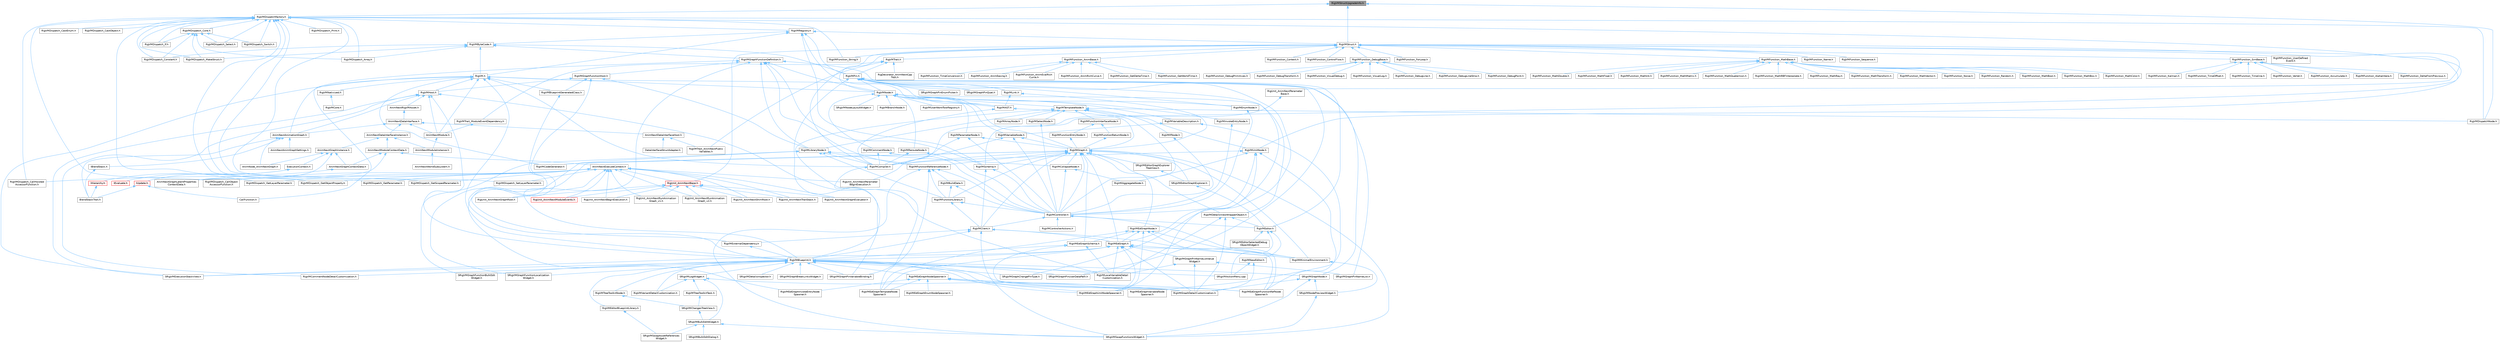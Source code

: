 digraph "RigVMStructUpgradeInfo.h"
{
 // INTERACTIVE_SVG=YES
 // LATEX_PDF_SIZE
  bgcolor="transparent";
  edge [fontname=Helvetica,fontsize=10,labelfontname=Helvetica,labelfontsize=10];
  node [fontname=Helvetica,fontsize=10,shape=box,height=0.2,width=0.4];
  Node1 [id="Node000001",label="RigVMStructUpgradeInfo.h",height=0.2,width=0.4,color="gray40", fillcolor="grey60", style="filled", fontcolor="black",tooltip=" "];
  Node1 -> Node2 [id="edge1_Node000001_Node000002",dir="back",color="steelblue1",style="solid",tooltip=" "];
  Node2 [id="Node000002",label="RigVMDispatchFactory.h",height=0.2,width=0.4,color="grey40", fillcolor="white", style="filled",URL="$de/d6b/RigVMDispatchFactory_8h.html",tooltip=" "];
  Node2 -> Node3 [id="edge2_Node000002_Node000003",dir="back",color="steelblue1",style="solid",tooltip=" "];
  Node3 [id="Node000003",label="RigVMDispatchNode.h",height=0.2,width=0.4,color="grey40", fillcolor="white", style="filled",URL="$dc/d91/RigVMDispatchNode_8h.html",tooltip=" "];
  Node2 -> Node4 [id="edge3_Node000002_Node000004",dir="back",color="steelblue1",style="solid",tooltip=" "];
  Node4 [id="Node000004",label="RigVMDispatch_Array.h",height=0.2,width=0.4,color="grey40", fillcolor="white", style="filled",URL="$d5/d45/RigVMDispatch__Array_8h.html",tooltip=" "];
  Node2 -> Node5 [id="edge4_Node000002_Node000005",dir="back",color="steelblue1",style="solid",tooltip=" "];
  Node5 [id="Node000005",label="RigVMDispatch_CallHoisted\lAccessorFunction.h",height=0.2,width=0.4,color="grey40", fillcolor="white", style="filled",URL="$d1/d9e/RigVMDispatch__CallHoistedAccessorFunction_8h.html",tooltip=" "];
  Node2 -> Node6 [id="edge5_Node000002_Node000006",dir="back",color="steelblue1",style="solid",tooltip=" "];
  Node6 [id="Node000006",label="RigVMDispatch_CallObject\lAccessorFunction.h",height=0.2,width=0.4,color="grey40", fillcolor="white", style="filled",URL="$de/da6/RigVMDispatch__CallObjectAccessorFunction_8h.html",tooltip=" "];
  Node2 -> Node7 [id="edge6_Node000002_Node000007",dir="back",color="steelblue1",style="solid",tooltip=" "];
  Node7 [id="Node000007",label="RigVMDispatch_CastEnum.h",height=0.2,width=0.4,color="grey40", fillcolor="white", style="filled",URL="$de/ddd/RigVMDispatch__CastEnum_8h.html",tooltip=" "];
  Node2 -> Node8 [id="edge7_Node000002_Node000008",dir="back",color="steelblue1",style="solid",tooltip=" "];
  Node8 [id="Node000008",label="RigVMDispatch_CastObject.h",height=0.2,width=0.4,color="grey40", fillcolor="white", style="filled",URL="$d2/df8/RigVMDispatch__CastObject_8h.html",tooltip=" "];
  Node2 -> Node9 [id="edge8_Node000002_Node000009",dir="back",color="steelblue1",style="solid",tooltip=" "];
  Node9 [id="Node000009",label="RigVMDispatch_Constant.h",height=0.2,width=0.4,color="grey40", fillcolor="white", style="filled",URL="$d2/dbe/RigVMDispatch__Constant_8h.html",tooltip=" "];
  Node2 -> Node10 [id="edge9_Node000002_Node000010",dir="back",color="steelblue1",style="solid",tooltip=" "];
  Node10 [id="Node000010",label="RigVMDispatch_Core.h",height=0.2,width=0.4,color="grey40", fillcolor="white", style="filled",URL="$da/d22/RigVMDispatch__Core_8h.html",tooltip=" "];
  Node10 -> Node4 [id="edge10_Node000010_Node000004",dir="back",color="steelblue1",style="solid",tooltip=" "];
  Node10 -> Node9 [id="edge11_Node000010_Node000009",dir="back",color="steelblue1",style="solid",tooltip=" "];
  Node10 -> Node11 [id="edge12_Node000010_Node000011",dir="back",color="steelblue1",style="solid",tooltip=" "];
  Node11 [id="Node000011",label="RigVMDispatch_If.h",height=0.2,width=0.4,color="grey40", fillcolor="white", style="filled",URL="$d4/d1d/RigVMDispatch__If_8h.html",tooltip=" "];
  Node10 -> Node12 [id="edge13_Node000010_Node000012",dir="back",color="steelblue1",style="solid",tooltip=" "];
  Node12 [id="Node000012",label="RigVMDispatch_MakeStruct.h",height=0.2,width=0.4,color="grey40", fillcolor="white", style="filled",URL="$db/d49/RigVMDispatch__MakeStruct_8h.html",tooltip=" "];
  Node10 -> Node13 [id="edge14_Node000010_Node000013",dir="back",color="steelblue1",style="solid",tooltip=" "];
  Node13 [id="Node000013",label="RigVMDispatch_Select.h",height=0.2,width=0.4,color="grey40", fillcolor="white", style="filled",URL="$df/d4e/RigVMDispatch__Select_8h.html",tooltip=" "];
  Node10 -> Node14 [id="edge15_Node000010_Node000014",dir="back",color="steelblue1",style="solid",tooltip=" "];
  Node14 [id="Node000014",label="RigVMDispatch_Switch.h",height=0.2,width=0.4,color="grey40", fillcolor="white", style="filled",URL="$d7/dfb/RigVMDispatch__Switch_8h.html",tooltip=" "];
  Node2 -> Node15 [id="edge16_Node000002_Node000015",dir="back",color="steelblue1",style="solid",tooltip=" "];
  Node15 [id="Node000015",label="RigVMDispatch_GetLayerParameter.h",height=0.2,width=0.4,color="grey40", fillcolor="white", style="filled",URL="$d1/dad/RigVMDispatch__GetLayerParameter_8h.html",tooltip=" "];
  Node2 -> Node16 [id="edge17_Node000002_Node000016",dir="back",color="steelblue1",style="solid",tooltip=" "];
  Node16 [id="Node000016",label="RigVMDispatch_GetObjectProperty.h",height=0.2,width=0.4,color="grey40", fillcolor="white", style="filled",URL="$d3/d6d/RigVMDispatch__GetObjectProperty_8h.html",tooltip=" "];
  Node2 -> Node17 [id="edge18_Node000002_Node000017",dir="back",color="steelblue1",style="solid",tooltip=" "];
  Node17 [id="Node000017",label="RigVMDispatch_GetParameter.h",height=0.2,width=0.4,color="grey40", fillcolor="white", style="filled",URL="$dd/d34/RigVMDispatch__GetParameter_8h.html",tooltip=" "];
  Node2 -> Node18 [id="edge19_Node000002_Node000018",dir="back",color="steelblue1",style="solid",tooltip=" "];
  Node18 [id="Node000018",label="RigVMDispatch_GetScopedParameter.h",height=0.2,width=0.4,color="grey40", fillcolor="white", style="filled",URL="$d0/dc7/RigVMDispatch__GetScopedParameter_8h.html",tooltip=" "];
  Node2 -> Node11 [id="edge20_Node000002_Node000011",dir="back",color="steelblue1",style="solid",tooltip=" "];
  Node2 -> Node12 [id="edge21_Node000002_Node000012",dir="back",color="steelblue1",style="solid",tooltip=" "];
  Node2 -> Node19 [id="edge22_Node000002_Node000019",dir="back",color="steelblue1",style="solid",tooltip=" "];
  Node19 [id="Node000019",label="RigVMDispatch_Print.h",height=0.2,width=0.4,color="grey40", fillcolor="white", style="filled",URL="$df/d14/RigVMDispatch__Print_8h.html",tooltip=" "];
  Node2 -> Node13 [id="edge23_Node000002_Node000013",dir="back",color="steelblue1",style="solid",tooltip=" "];
  Node2 -> Node20 [id="edge24_Node000002_Node000020",dir="back",color="steelblue1",style="solid",tooltip=" "];
  Node20 [id="Node000020",label="RigVMDispatch_SetLayerParameter.h",height=0.2,width=0.4,color="grey40", fillcolor="white", style="filled",URL="$d8/de9/RigVMDispatch__SetLayerParameter_8h.html",tooltip=" "];
  Node2 -> Node14 [id="edge25_Node000002_Node000014",dir="back",color="steelblue1",style="solid",tooltip=" "];
  Node2 -> Node21 [id="edge26_Node000002_Node000021",dir="back",color="steelblue1",style="solid",tooltip=" "];
  Node21 [id="Node000021",label="RigVMFunction_String.h",height=0.2,width=0.4,color="grey40", fillcolor="white", style="filled",URL="$d6/d74/RigVMFunction__String_8h.html",tooltip=" "];
  Node2 -> Node22 [id="edge27_Node000002_Node000022",dir="back",color="steelblue1",style="solid",tooltip=" "];
  Node22 [id="Node000022",label="RigVMRegistry.h",height=0.2,width=0.4,color="grey40", fillcolor="white", style="filled",URL="$dc/d40/RigVMRegistry_8h.html",tooltip=" "];
  Node22 -> Node23 [id="edge28_Node000022_Node000023",dir="back",color="steelblue1",style="solid",tooltip=" "];
  Node23 [id="Node000023",label="RigVM.h",height=0.2,width=0.4,color="grey40", fillcolor="white", style="filled",URL="$d0/d5e/RigVM_8h.html",tooltip=" "];
  Node23 -> Node24 [id="edge29_Node000023_Node000024",dir="back",color="steelblue1",style="solid",tooltip=" "];
  Node24 [id="Node000024",label="AnimNextAnimationGraph.h",height=0.2,width=0.4,color="grey40", fillcolor="white", style="filled",URL="$d4/dc3/AnimNextAnimationGraph_8h.html",tooltip=" "];
  Node24 -> Node25 [id="edge30_Node000024_Node000025",dir="back",color="steelblue1",style="solid",tooltip=" "];
  Node25 [id="Node000025",label="AnimNextAnimGraphSettings.h",height=0.2,width=0.4,color="grey40", fillcolor="white", style="filled",URL="$d9/da8/AnimNextAnimGraphSettings_8h.html",tooltip=" "];
  Node24 -> Node26 [id="edge31_Node000024_Node000026",dir="back",color="steelblue1",style="solid",tooltip=" "];
  Node26 [id="Node000026",label="AnimNode_AnimNextGraph.h",height=0.2,width=0.4,color="grey40", fillcolor="white", style="filled",URL="$d5/d20/AnimNode__AnimNextGraph_8h.html",tooltip=" "];
  Node24 -> Node27 [id="edge32_Node000024_Node000027",dir="back",color="steelblue1",style="solid",tooltip=" "];
  Node27 [id="Node000027",label="BlendStackTrait.h",height=0.2,width=0.4,color="grey40", fillcolor="white", style="filled",URL="$dd/dc9/BlendStackTrait_8h.html",tooltip=" "];
  Node24 -> Node28 [id="edge33_Node000024_Node000028",dir="back",color="steelblue1",style="solid",tooltip=" "];
  Node28 [id="Node000028",label="IBlendStack.h",height=0.2,width=0.4,color="grey40", fillcolor="white", style="filled",URL="$df/d73/IBlendStack_8h.html",tooltip=" "];
  Node28 -> Node27 [id="edge34_Node000028_Node000027",dir="back",color="steelblue1",style="solid",tooltip=" "];
  Node23 -> Node29 [id="edge35_Node000023_Node000029",dir="back",color="steelblue1",style="solid",tooltip=" "];
  Node29 [id="Node000029",label="AnimNextModule.h",height=0.2,width=0.4,color="grey40", fillcolor="white", style="filled",URL="$d1/dac/AnimNextModule_8h.html",tooltip=" "];
  Node29 -> Node30 [id="edge36_Node000029_Node000030",dir="back",color="steelblue1",style="solid",tooltip=" "];
  Node30 [id="Node000030",label="AnimNextModuleInstance.h",height=0.2,width=0.4,color="grey40", fillcolor="white", style="filled",URL="$d7/dbe/AnimNextModuleInstance_8h.html",tooltip=" "];
  Node30 -> Node31 [id="edge37_Node000030_Node000031",dir="back",color="steelblue1",style="solid",tooltip=" "];
  Node31 [id="Node000031",label="AnimNextWorldSubsystem.h",height=0.2,width=0.4,color="grey40", fillcolor="white", style="filled",URL="$df/d2f/AnimNextWorldSubsystem_8h.html",tooltip=" "];
  Node23 -> Node32 [id="edge38_Node000023_Node000032",dir="back",color="steelblue1",style="solid",tooltip=" "];
  Node32 [id="Node000032",label="RigVMBlueprint.h",height=0.2,width=0.4,color="grey40", fillcolor="white", style="filled",URL="$df/d44/RigVMBlueprint_8h.html",tooltip=" "];
  Node32 -> Node33 [id="edge39_Node000032_Node000033",dir="back",color="steelblue1",style="solid",tooltip=" "];
  Node33 [id="Node000033",label="RigVMCommentNodeDetailCustomization.h",height=0.2,width=0.4,color="grey40", fillcolor="white", style="filled",URL="$de/ddb/RigVMCommentNodeDetailCustomization_8h.html",tooltip=" "];
  Node32 -> Node34 [id="edge40_Node000032_Node000034",dir="back",color="steelblue1",style="solid",tooltip=" "];
  Node34 [id="Node000034",label="RigVMEdGraphFunctionRefNode\lSpawner.h",height=0.2,width=0.4,color="grey40", fillcolor="white", style="filled",URL="$d3/d16/RigVMEdGraphFunctionRefNodeSpawner_8h.html",tooltip=" "];
  Node32 -> Node35 [id="edge41_Node000032_Node000035",dir="back",color="steelblue1",style="solid",tooltip=" "];
  Node35 [id="Node000035",label="RigVMEdGraphNodeSpawner.h",height=0.2,width=0.4,color="grey40", fillcolor="white", style="filled",URL="$d4/d8b/RigVMEdGraphNodeSpawner_8h.html",tooltip=" "];
  Node35 -> Node36 [id="edge42_Node000035_Node000036",dir="back",color="steelblue1",style="solid",tooltip=" "];
  Node36 [id="Node000036",label="RigVMEdGraphEnumNodeSpawner.h",height=0.2,width=0.4,color="grey40", fillcolor="white", style="filled",URL="$d3/dfd/RigVMEdGraphEnumNodeSpawner_8h.html",tooltip=" "];
  Node35 -> Node34 [id="edge43_Node000035_Node000034",dir="back",color="steelblue1",style="solid",tooltip=" "];
  Node35 -> Node37 [id="edge44_Node000035_Node000037",dir="back",color="steelblue1",style="solid",tooltip=" "];
  Node37 [id="Node000037",label="RigVMEdGraphInvokeEntryNode\lSpawner.h",height=0.2,width=0.4,color="grey40", fillcolor="white", style="filled",URL="$d9/de6/RigVMEdGraphInvokeEntryNodeSpawner_8h.html",tooltip=" "];
  Node35 -> Node38 [id="edge45_Node000035_Node000038",dir="back",color="steelblue1",style="solid",tooltip=" "];
  Node38 [id="Node000038",label="RigVMEdGraphTemplateNode\lSpawner.h",height=0.2,width=0.4,color="grey40", fillcolor="white", style="filled",URL="$d9/d6c/RigVMEdGraphTemplateNodeSpawner_8h.html",tooltip=" "];
  Node35 -> Node39 [id="edge46_Node000035_Node000039",dir="back",color="steelblue1",style="solid",tooltip=" "];
  Node39 [id="Node000039",label="RigVMEdGraphUnitNodeSpawner.h",height=0.2,width=0.4,color="grey40", fillcolor="white", style="filled",URL="$d3/d6b/RigVMEdGraphUnitNodeSpawner_8h.html",tooltip=" "];
  Node35 -> Node40 [id="edge47_Node000035_Node000040",dir="back",color="steelblue1",style="solid",tooltip=" "];
  Node40 [id="Node000040",label="RigVMEdGraphVariableNode\lSpawner.h",height=0.2,width=0.4,color="grey40", fillcolor="white", style="filled",URL="$d0/d83/RigVMEdGraphVariableNodeSpawner_8h.html",tooltip=" "];
  Node32 -> Node39 [id="edge48_Node000032_Node000039",dir="back",color="steelblue1",style="solid",tooltip=" "];
  Node32 -> Node41 [id="edge49_Node000032_Node000041",dir="back",color="steelblue1",style="solid",tooltip=" "];
  Node41 [id="Node000041",label="RigVMEditorBlueprintLibrary.h",height=0.2,width=0.4,color="grey40", fillcolor="white", style="filled",URL="$d9/d31/RigVMEditorBlueprintLibrary_8h.html",tooltip=" "];
  Node41 -> Node42 [id="edge50_Node000041_Node000042",dir="back",color="steelblue1",style="solid",tooltip=" "];
  Node42 [id="Node000042",label="SRigVMSwapAssetReferences\lWidget.h",height=0.2,width=0.4,color="grey40", fillcolor="white", style="filled",URL="$db/d3f/SRigVMSwapAssetReferencesWidget_8h.html",tooltip=" "];
  Node32 -> Node43 [id="edge51_Node000032_Node000043",dir="back",color="steelblue1",style="solid",tooltip=" "];
  Node43 [id="Node000043",label="RigVMGraphDetailCustomization.h",height=0.2,width=0.4,color="grey40", fillcolor="white", style="filled",URL="$da/d8c/RigVMGraphDetailCustomization_8h.html",tooltip=" "];
  Node32 -> Node44 [id="edge52_Node000032_Node000044",dir="back",color="steelblue1",style="solid",tooltip=" "];
  Node44 [id="Node000044",label="RigVMLocalVariableDetail\lCustomization.h",height=0.2,width=0.4,color="grey40", fillcolor="white", style="filled",URL="$de/de8/RigVMLocalVariableDetailCustomization_8h.html",tooltip=" "];
  Node32 -> Node45 [id="edge53_Node000032_Node000045",dir="back",color="steelblue1",style="solid",tooltip=" "];
  Node45 [id="Node000045",label="RigVMTreeToolkitNode.h",height=0.2,width=0.4,color="grey40", fillcolor="white", style="filled",URL="$dc/d84/RigVMTreeToolkitNode_8h.html",tooltip=" "];
  Node45 -> Node46 [id="edge54_Node000045_Node000046",dir="back",color="steelblue1",style="solid",tooltip=" "];
  Node46 [id="Node000046",label="SRigVMChangesTreeView.h",height=0.2,width=0.4,color="grey40", fillcolor="white", style="filled",URL="$dd/d83/SRigVMChangesTreeView_8h.html",tooltip=" "];
  Node46 -> Node47 [id="edge55_Node000046_Node000047",dir="back",color="steelblue1",style="solid",tooltip=" "];
  Node47 [id="Node000047",label="SRigVMBulkEditWidget.h",height=0.2,width=0.4,color="grey40", fillcolor="white", style="filled",URL="$d7/dab/SRigVMBulkEditWidget_8h.html",tooltip=" "];
  Node47 -> Node48 [id="edge56_Node000047_Node000048",dir="back",color="steelblue1",style="solid",tooltip=" "];
  Node48 [id="Node000048",label="SRigVMBulkEditDialog.h",height=0.2,width=0.4,color="grey40", fillcolor="white", style="filled",URL="$dd/d89/SRigVMBulkEditDialog_8h.html",tooltip=" "];
  Node47 -> Node42 [id="edge57_Node000047_Node000042",dir="back",color="steelblue1",style="solid",tooltip=" "];
  Node47 -> Node49 [id="edge58_Node000047_Node000049",dir="back",color="steelblue1",style="solid",tooltip=" "];
  Node49 [id="Node000049",label="SRigVMSwapFunctionsWidget.h",height=0.2,width=0.4,color="grey40", fillcolor="white", style="filled",URL="$d0/da2/SRigVMSwapFunctionsWidget_8h.html",tooltip=" "];
  Node32 -> Node50 [id="edge59_Node000032_Node000050",dir="back",color="steelblue1",style="solid",tooltip=" "];
  Node50 [id="Node000050",label="RigVMVariantDetailCustomization.h",height=0.2,width=0.4,color="grey40", fillcolor="white", style="filled",URL="$d2/db8/RigVMVariantDetailCustomization_8h.html",tooltip=" "];
  Node32 -> Node51 [id="edge60_Node000032_Node000051",dir="back",color="steelblue1",style="solid",tooltip=" "];
  Node51 [id="Node000051",label="SRigVMActionMenu.cpp",height=0.2,width=0.4,color="grey40", fillcolor="white", style="filled",URL="$dc/d4c/SRigVMActionMenu_8cpp.html",tooltip=" "];
  Node32 -> Node52 [id="edge61_Node000032_Node000052",dir="back",color="steelblue1",style="solid",tooltip=" "];
  Node52 [id="Node000052",label="SRigVMDetailsInspector.h",height=0.2,width=0.4,color="grey40", fillcolor="white", style="filled",URL="$df/dfb/SRigVMDetailsInspector_8h.html",tooltip=" "];
  Node32 -> Node53 [id="edge62_Node000032_Node000053",dir="back",color="steelblue1",style="solid",tooltip=" "];
  Node53 [id="Node000053",label="SRigVMExecutionStackView.h",height=0.2,width=0.4,color="grey40", fillcolor="white", style="filled",URL="$d9/d2b/SRigVMExecutionStackView_8h.html",tooltip=" "];
  Node32 -> Node54 [id="edge63_Node000032_Node000054",dir="back",color="steelblue1",style="solid",tooltip=" "];
  Node54 [id="Node000054",label="SRigVMGraphBreakLinksWidget.h",height=0.2,width=0.4,color="grey40", fillcolor="white", style="filled",URL="$d8/d4a/SRigVMGraphBreakLinksWidget_8h.html",tooltip=" "];
  Node32 -> Node55 [id="edge64_Node000032_Node000055",dir="back",color="steelblue1",style="solid",tooltip=" "];
  Node55 [id="Node000055",label="SRigVMGraphChangePinType.h",height=0.2,width=0.4,color="grey40", fillcolor="white", style="filled",URL="$d4/da7/SRigVMGraphChangePinType_8h.html",tooltip=" "];
  Node32 -> Node56 [id="edge65_Node000032_Node000056",dir="back",color="steelblue1",style="solid",tooltip=" "];
  Node56 [id="Node000056",label="SRigVMGraphFunctionBulkEdit\lWidget.h",height=0.2,width=0.4,color="grey40", fillcolor="white", style="filled",URL="$db/dbf/SRigVMGraphFunctionBulkEditWidget_8h.html",tooltip=" "];
  Node32 -> Node57 [id="edge66_Node000032_Node000057",dir="back",color="steelblue1",style="solid",tooltip=" "];
  Node57 [id="Node000057",label="SRigVMGraphFunctionLocalization\lWidget.h",height=0.2,width=0.4,color="grey40", fillcolor="white", style="filled",URL="$dd/d59/SRigVMGraphFunctionLocalizationWidget_8h.html",tooltip=" "];
  Node32 -> Node58 [id="edge67_Node000032_Node000058",dir="back",color="steelblue1",style="solid",tooltip=" "];
  Node58 [id="Node000058",label="SRigVMGraphNode.h",height=0.2,width=0.4,color="grey40", fillcolor="white", style="filled",URL="$d0/d1e/SRigVMGraphNode_8h.html",tooltip=" "];
  Node58 -> Node43 [id="edge68_Node000058_Node000043",dir="back",color="steelblue1",style="solid",tooltip=" "];
  Node58 -> Node59 [id="edge69_Node000058_Node000059",dir="back",color="steelblue1",style="solid",tooltip=" "];
  Node59 [id="Node000059",label="SRigVMNodePreviewWidget.h",height=0.2,width=0.4,color="grey40", fillcolor="white", style="filled",URL="$d5/d72/SRigVMNodePreviewWidget_8h.html",tooltip=" "];
  Node59 -> Node49 [id="edge70_Node000059_Node000049",dir="back",color="steelblue1",style="solid",tooltip=" "];
  Node58 -> Node49 [id="edge71_Node000058_Node000049",dir="back",color="steelblue1",style="solid",tooltip=" "];
  Node32 -> Node60 [id="edge72_Node000032_Node000060",dir="back",color="steelblue1",style="solid",tooltip=" "];
  Node60 [id="Node000060",label="SRigVMGraphPinUserDataPath.h",height=0.2,width=0.4,color="grey40", fillcolor="white", style="filled",URL="$d5/d31/SRigVMGraphPinUserDataPath_8h.html",tooltip=" "];
  Node32 -> Node61 [id="edge73_Node000032_Node000061",dir="back",color="steelblue1",style="solid",tooltip=" "];
  Node61 [id="Node000061",label="SRigVMGraphPinVariableBinding.h",height=0.2,width=0.4,color="grey40", fillcolor="white", style="filled",URL="$db/dca/SRigVMGraphPinVariableBinding_8h.html",tooltip=" "];
  Node32 -> Node62 [id="edge74_Node000032_Node000062",dir="back",color="steelblue1",style="solid",tooltip=" "];
  Node62 [id="Node000062",label="SRigVMLogWidget.h",height=0.2,width=0.4,color="grey40", fillcolor="white", style="filled",URL="$d9/dab/SRigVMLogWidget_8h.html",tooltip=" "];
  Node62 -> Node43 [id="edge75_Node000062_Node000043",dir="back",color="steelblue1",style="solid",tooltip=" "];
  Node62 -> Node63 [id="edge76_Node000062_Node000063",dir="back",color="steelblue1",style="solid",tooltip=" "];
  Node63 [id="Node000063",label="RigVMTreeToolkitTask.h",height=0.2,width=0.4,color="grey40", fillcolor="white", style="filled",URL="$d1/dd5/RigVMTreeToolkitTask_8h.html",tooltip=" "];
  Node63 -> Node46 [id="edge77_Node000063_Node000046",dir="back",color="steelblue1",style="solid",tooltip=" "];
  Node62 -> Node50 [id="edge78_Node000062_Node000050",dir="back",color="steelblue1",style="solid",tooltip=" "];
  Node62 -> Node47 [id="edge79_Node000062_Node000047",dir="back",color="steelblue1",style="solid",tooltip=" "];
  Node23 -> Node64 [id="edge80_Node000023_Node000064",dir="back",color="steelblue1",style="solid",tooltip=" "];
  Node64 [id="Node000064",label="RigVMBlueprintGeneratedClass.h",height=0.2,width=0.4,color="grey40", fillcolor="white", style="filled",URL="$d4/dec/RigVMBlueprintGeneratedClass_8h.html",tooltip=" "];
  Node64 -> Node32 [id="edge81_Node000064_Node000032",dir="back",color="steelblue1",style="solid",tooltip=" "];
  Node23 -> Node65 [id="edge82_Node000023_Node000065",dir="back",color="steelblue1",style="solid",tooltip=" "];
  Node65 [id="Node000065",label="RigVMCodeGenerator.h",height=0.2,width=0.4,color="grey40", fillcolor="white", style="filled",URL="$d4/d2b/RigVMCodeGenerator_8h.html",tooltip=" "];
  Node23 -> Node66 [id="edge83_Node000023_Node000066",dir="back",color="steelblue1",style="solid",tooltip=" "];
  Node66 [id="Node000066",label="RigVMCompiler.h",height=0.2,width=0.4,color="grey40", fillcolor="white", style="filled",URL="$d7/d63/RigVMCompiler_8h.html",tooltip=" "];
  Node66 -> Node32 [id="edge84_Node000066_Node000032",dir="back",color="steelblue1",style="solid",tooltip=" "];
  Node23 -> Node67 [id="edge85_Node000023_Node000067",dir="back",color="steelblue1",style="solid",tooltip=" "];
  Node67 [id="Node000067",label="RigVMEdGraph.h",height=0.2,width=0.4,color="grey40", fillcolor="white", style="filled",URL="$d9/d8c/RigVMEdGraph_8h.html",tooltip=" "];
  Node67 -> Node32 [id="edge86_Node000067_Node000032",dir="back",color="steelblue1",style="solid",tooltip=" "];
  Node67 -> Node34 [id="edge87_Node000067_Node000034",dir="back",color="steelblue1",style="solid",tooltip=" "];
  Node67 -> Node38 [id="edge88_Node000067_Node000038",dir="back",color="steelblue1",style="solid",tooltip=" "];
  Node67 -> Node39 [id="edge89_Node000067_Node000039",dir="back",color="steelblue1",style="solid",tooltip=" "];
  Node67 -> Node43 [id="edge90_Node000067_Node000043",dir="back",color="steelblue1",style="solid",tooltip=" "];
  Node67 -> Node44 [id="edge91_Node000067_Node000044",dir="back",color="steelblue1",style="solid",tooltip=" "];
  Node67 -> Node68 [id="edge92_Node000067_Node000068",dir="back",color="steelblue1",style="solid",tooltip=" "];
  Node68 [id="Node000068",label="RigVMMinimalEnvironment.h",height=0.2,width=0.4,color="grey40", fillcolor="white", style="filled",URL="$d4/d4a/RigVMMinimalEnvironment_8h.html",tooltip=" "];
  Node68 -> Node59 [id="edge93_Node000068_Node000059",dir="back",color="steelblue1",style="solid",tooltip=" "];
  Node67 -> Node53 [id="edge94_Node000067_Node000053",dir="back",color="steelblue1",style="solid",tooltip=" "];
  Node67 -> Node69 [id="edge95_Node000067_Node000069",dir="back",color="steelblue1",style="solid",tooltip=" "];
  Node69 [id="Node000069",label="SRigVMGraphPinNameListValue\lWidget.h",height=0.2,width=0.4,color="grey40", fillcolor="white", style="filled",URL="$dc/dac/SRigVMGraphPinNameListValueWidget_8h.html",tooltip=" "];
  Node69 -> Node43 [id="edge96_Node000069_Node000043",dir="back",color="steelblue1",style="solid",tooltip=" "];
  Node69 -> Node44 [id="edge97_Node000069_Node000044",dir="back",color="steelblue1",style="solid",tooltip=" "];
  Node69 -> Node70 [id="edge98_Node000069_Node000070",dir="back",color="steelblue1",style="solid",tooltip=" "];
  Node70 [id="Node000070",label="SRigVMGraphPinNameList.h",height=0.2,width=0.4,color="grey40", fillcolor="white", style="filled",URL="$d7/dfc/SRigVMGraphPinNameList_8h.html",tooltip=" "];
  Node23 -> Node71 [id="edge99_Node000023_Node000071",dir="back",color="steelblue1",style="solid",tooltip=" "];
  Node71 [id="Node000071",label="RigVMHost.h",height=0.2,width=0.4,color="grey40", fillcolor="white", style="filled",URL="$d5/d04/RigVMHost_8h.html",tooltip=" "];
  Node71 -> Node24 [id="edge100_Node000071_Node000024",dir="back",color="steelblue1",style="solid",tooltip=" "];
  Node71 -> Node29 [id="edge101_Node000071_Node000029",dir="back",color="steelblue1",style="solid",tooltip=" "];
  Node71 -> Node72 [id="edge102_Node000071_Node000072",dir="back",color="steelblue1",style="solid",tooltip=" "];
  Node72 [id="Node000072",label="AnimNextRigVMAsset.h",height=0.2,width=0.4,color="grey40", fillcolor="white", style="filled",URL="$d8/d0c/AnimNextRigVMAsset_8h.html",tooltip=" "];
  Node72 -> Node73 [id="edge103_Node000072_Node000073",dir="back",color="steelblue1",style="solid",tooltip=" "];
  Node73 [id="Node000073",label="AnimNextDataInterface.h",height=0.2,width=0.4,color="grey40", fillcolor="white", style="filled",URL="$d6/d96/AnimNextDataInterface_8h.html",tooltip=" "];
  Node73 -> Node24 [id="edge104_Node000073_Node000024",dir="back",color="steelblue1",style="solid",tooltip=" "];
  Node73 -> Node74 [id="edge105_Node000073_Node000074",dir="back",color="steelblue1",style="solid",tooltip=" "];
  Node74 [id="Node000074",label="AnimNextDataInterfaceHost.h",height=0.2,width=0.4,color="grey40", fillcolor="white", style="filled",URL="$d8/d6b/AnimNextDataInterfaceHost_8h.html",tooltip=" "];
  Node74 -> Node75 [id="edge106_Node000074_Node000075",dir="back",color="steelblue1",style="solid",tooltip=" "];
  Node75 [id="Node000075",label="DataInterfaceStructAdapter.h",height=0.2,width=0.4,color="grey40", fillcolor="white", style="filled",URL="$d9/ded/DataInterfaceStructAdapter_8h.html",tooltip=" "];
  Node74 -> Node76 [id="edge107_Node000074_Node000076",dir="back",color="steelblue1",style="solid",tooltip=" "];
  Node76 [id="Node000076",label="RigVMTrait_AnimNextPublic\lVariables.h",height=0.2,width=0.4,color="grey40", fillcolor="white", style="filled",URL="$d8/d5a/RigVMTrait__AnimNextPublicVariables_8h.html",tooltip=" "];
  Node73 -> Node77 [id="edge108_Node000073_Node000077",dir="back",color="steelblue1",style="solid",tooltip=" "];
  Node77 [id="Node000077",label="AnimNextDataInterfaceInstance.h",height=0.2,width=0.4,color="grey40", fillcolor="white", style="filled",URL="$d4/dc0/AnimNextDataInterfaceInstance_8h.html",tooltip=" "];
  Node77 -> Node78 [id="edge109_Node000077_Node000078",dir="back",color="steelblue1",style="solid",tooltip=" "];
  Node78 [id="Node000078",label="AnimNextGraphInstance.h",height=0.2,width=0.4,color="grey40", fillcolor="white", style="filled",URL="$df/d5e/AnimNextGraphInstance_8h.html",tooltip=" "];
  Node78 -> Node79 [id="edge110_Node000078_Node000079",dir="back",color="steelblue1",style="solid",tooltip=" "];
  Node79 [id="Node000079",label="AnimNextGraphContextData.h",height=0.2,width=0.4,color="grey40", fillcolor="white", style="filled",URL="$d6/d0a/AnimNextGraphContextData_8h.html",tooltip=" "];
  Node79 -> Node80 [id="edge111_Node000079_Node000080",dir="back",color="steelblue1",style="solid",tooltip=" "];
  Node80 [id="Node000080",label="AnimNextGraphLatentProperties\lContextData.h",height=0.2,width=0.4,color="grey40", fillcolor="white", style="filled",URL="$da/d49/AnimNextGraphLatentPropertiesContextData_8h.html",tooltip=" "];
  Node78 -> Node80 [id="edge112_Node000078_Node000080",dir="back",color="steelblue1",style="solid",tooltip=" "];
  Node78 -> Node26 [id="edge113_Node000078_Node000026",dir="back",color="steelblue1",style="solid",tooltip=" "];
  Node78 -> Node81 [id="edge114_Node000078_Node000081",dir="back",color="steelblue1",style="solid",tooltip=" "];
  Node81 [id="Node000081",label="ExecutionContext.h",height=0.2,width=0.4,color="grey40", fillcolor="white", style="filled",URL="$d2/da1/ExecutionContext_8h.html",tooltip=" "];
  Node81 -> Node82 [id="edge115_Node000081_Node000082",dir="back",color="steelblue1",style="solid",tooltip=" "];
  Node82 [id="Node000082",label="IEvaluate.h",height=0.2,width=0.4,color="red", fillcolor="#FFF0F0", style="filled",URL="$d8/d35/IEvaluate_8h.html",tooltip=" "];
  Node81 -> Node87 [id="edge116_Node000081_Node000087",dir="back",color="steelblue1",style="solid",tooltip=" "];
  Node87 [id="Node000087",label="IHierarchy.h",height=0.2,width=0.4,color="red", fillcolor="#FFF0F0", style="filled",URL="$d6/d76/IHierarchy_8h.html",tooltip=" "];
  Node87 -> Node27 [id="edge117_Node000087_Node000027",dir="back",color="steelblue1",style="solid",tooltip=" "];
  Node81 -> Node88 [id="edge118_Node000081_Node000088",dir="back",color="steelblue1",style="solid",tooltip=" "];
  Node88 [id="Node000088",label="IUpdate.h",height=0.2,width=0.4,color="red", fillcolor="#FFF0F0", style="filled",URL="$d9/d18/IUpdate_8h.html",tooltip=" "];
  Node88 -> Node27 [id="edge119_Node000088_Node000027",dir="back",color="steelblue1",style="solid",tooltip=" "];
  Node88 -> Node89 [id="edge120_Node000088_Node000089",dir="back",color="steelblue1",style="solid",tooltip=" "];
  Node89 [id="Node000089",label="CallFunction.h",height=0.2,width=0.4,color="grey40", fillcolor="white", style="filled",URL="$d0/dcd/CallFunction_8h.html",tooltip=" "];
  Node77 -> Node90 [id="edge121_Node000077_Node000090",dir="back",color="steelblue1",style="solid",tooltip=" "];
  Node90 [id="Node000090",label="AnimNextModuleContextData.h",height=0.2,width=0.4,color="grey40", fillcolor="white", style="filled",URL="$d8/d3c/AnimNextModuleContextData_8h.html",tooltip=" "];
  Node90 -> Node91 [id="edge122_Node000090_Node000091",dir="back",color="steelblue1",style="solid",tooltip=" "];
  Node91 [id="Node000091",label="AnimNextExecuteContext.h",height=0.2,width=0.4,color="grey40", fillcolor="white", style="filled",URL="$de/da5/AnimNextExecuteContext_8h.html",tooltip=" "];
  Node91 -> Node92 [id="edge123_Node000091_Node000092",dir="back",color="steelblue1",style="solid",tooltip=" "];
  Node92 [id="Node000092",label="RigUnit_AnimNextBase.h",height=0.2,width=0.4,color="red", fillcolor="#FFF0F0", style="filled",URL="$df/d32/RigUnit__AnimNextBase_8h.html",tooltip=" "];
  Node92 -> Node93 [id="edge124_Node000092_Node000093",dir="back",color="steelblue1",style="solid",tooltip=" "];
  Node93 [id="Node000093",label="RigUnit_AnimNextBeginExecution.h",height=0.2,width=0.4,color="grey40", fillcolor="white", style="filled",URL="$df/d5a/RigUnit__AnimNextBeginExecution_8h.html",tooltip=" "];
  Node92 -> Node94 [id="edge125_Node000092_Node000094",dir="back",color="steelblue1",style="solid",tooltip=" "];
  Node94 [id="Node000094",label="RigUnit_AnimNextGraphEvaluator.h",height=0.2,width=0.4,color="grey40", fillcolor="white", style="filled",URL="$db/dea/RigUnit__AnimNextGraphEvaluator_8h.html",tooltip=" "];
  Node92 -> Node95 [id="edge126_Node000092_Node000095",dir="back",color="steelblue1",style="solid",tooltip=" "];
  Node95 [id="Node000095",label="RigUnit_AnimNextGraphRoot.h",height=0.2,width=0.4,color="grey40", fillcolor="white", style="filled",URL="$db/db2/RigUnit__AnimNextGraphRoot_8h.html",tooltip=" "];
  Node92 -> Node96 [id="edge127_Node000092_Node000096",dir="back",color="steelblue1",style="solid",tooltip=" "];
  Node96 [id="Node000096",label="RigUnit_AnimNextModuleEvents.h",height=0.2,width=0.4,color="red", fillcolor="#FFF0F0", style="filled",URL="$db/d6a/RigUnit__AnimNextModuleEvents_8h.html",tooltip=" "];
  Node92 -> Node98 [id="edge128_Node000092_Node000098",dir="back",color="steelblue1",style="solid",tooltip=" "];
  Node98 [id="Node000098",label="RigUnit_AnimNextRunAnimation\lGraph_v1.h",height=0.2,width=0.4,color="grey40", fillcolor="white", style="filled",URL="$d1/df7/RigUnit__AnimNextRunAnimationGraph__v1_8h.html",tooltip=" "];
  Node92 -> Node99 [id="edge129_Node000092_Node000099",dir="back",color="steelblue1",style="solid",tooltip=" "];
  Node99 [id="Node000099",label="RigUnit_AnimNextRunAnimation\lGraph_v2.h",height=0.2,width=0.4,color="grey40", fillcolor="white", style="filled",URL="$d6/d84/RigUnit__AnimNextRunAnimationGraph__v2_8h.html",tooltip=" "];
  Node92 -> Node100 [id="edge130_Node000092_Node000100",dir="back",color="steelblue1",style="solid",tooltip=" "];
  Node100 [id="Node000100",label="RigUnit_AnimNextShimRoot.h",height=0.2,width=0.4,color="grey40", fillcolor="white", style="filled",URL="$de/d67/RigUnit__AnimNextShimRoot_8h.html",tooltip=" "];
  Node92 -> Node101 [id="edge131_Node000092_Node000101",dir="back",color="steelblue1",style="solid",tooltip=" "];
  Node101 [id="Node000101",label="RigUnit_AnimNextTraitStack.h",height=0.2,width=0.4,color="grey40", fillcolor="white", style="filled",URL="$d0/d14/RigUnit__AnimNextTraitStack_8h.html",tooltip=" "];
  Node91 -> Node93 [id="edge132_Node000091_Node000093",dir="back",color="steelblue1",style="solid",tooltip=" "];
  Node91 -> Node94 [id="edge133_Node000091_Node000094",dir="back",color="steelblue1",style="solid",tooltip=" "];
  Node91 -> Node95 [id="edge134_Node000091_Node000095",dir="back",color="steelblue1",style="solid",tooltip=" "];
  Node91 -> Node96 [id="edge135_Node000091_Node000096",dir="back",color="steelblue1",style="solid",tooltip=" "];
  Node91 -> Node104 [id="edge136_Node000091_Node000104",dir="back",color="steelblue1",style="solid",tooltip=" "];
  Node104 [id="Node000104",label="RigUnit_AnimNextParameter\lBeginExecution.h",height=0.2,width=0.4,color="grey40", fillcolor="white", style="filled",URL="$df/d50/RigUnit__AnimNextParameterBeginExecution_8h.html",tooltip=" "];
  Node91 -> Node98 [id="edge137_Node000091_Node000098",dir="back",color="steelblue1",style="solid",tooltip=" "];
  Node91 -> Node99 [id="edge138_Node000091_Node000099",dir="back",color="steelblue1",style="solid",tooltip=" "];
  Node91 -> Node100 [id="edge139_Node000091_Node000100",dir="back",color="steelblue1",style="solid",tooltip=" "];
  Node91 -> Node101 [id="edge140_Node000091_Node000101",dir="back",color="steelblue1",style="solid",tooltip=" "];
  Node91 -> Node5 [id="edge141_Node000091_Node000005",dir="back",color="steelblue1",style="solid",tooltip=" "];
  Node91 -> Node6 [id="edge142_Node000091_Node000006",dir="back",color="steelblue1",style="solid",tooltip=" "];
  Node91 -> Node15 [id="edge143_Node000091_Node000015",dir="back",color="steelblue1",style="solid",tooltip=" "];
  Node91 -> Node16 [id="edge144_Node000091_Node000016",dir="back",color="steelblue1",style="solid",tooltip=" "];
  Node91 -> Node17 [id="edge145_Node000091_Node000017",dir="back",color="steelblue1",style="solid",tooltip=" "];
  Node91 -> Node18 [id="edge146_Node000091_Node000018",dir="back",color="steelblue1",style="solid",tooltip=" "];
  Node91 -> Node20 [id="edge147_Node000091_Node000020",dir="back",color="steelblue1",style="solid",tooltip=" "];
  Node90 -> Node79 [id="edge148_Node000090_Node000079",dir="back",color="steelblue1",style="solid",tooltip=" "];
  Node90 -> Node80 [id="edge149_Node000090_Node000080",dir="back",color="steelblue1",style="solid",tooltip=" "];
  Node77 -> Node30 [id="edge150_Node000077_Node000030",dir="back",color="steelblue1",style="solid",tooltip=" "];
  Node73 -> Node29 [id="edge151_Node000073_Node000029",dir="back",color="steelblue1",style="solid",tooltip=" "];
  Node71 -> Node32 [id="edge152_Node000071_Node000032",dir="back",color="steelblue1",style="solid",tooltip=" "];
  Node71 -> Node33 [id="edge153_Node000071_Node000033",dir="back",color="steelblue1",style="solid",tooltip=" "];
  Node71 -> Node44 [id="edge154_Node000071_Node000044",dir="back",color="steelblue1",style="solid",tooltip=" "];
  Node71 -> Node53 [id="edge155_Node000071_Node000053",dir="back",color="steelblue1",style="solid",tooltip=" "];
  Node23 -> Node105 [id="edge156_Node000023_Node000105",dir="back",color="steelblue1",style="solid",tooltip=" "];
  Node105 [id="Node000105",label="RigVMNativized.h",height=0.2,width=0.4,color="grey40", fillcolor="white", style="filled",URL="$df/d99/RigVMNativized_8h.html",tooltip=" "];
  Node105 -> Node106 [id="edge157_Node000105_Node000106",dir="back",color="steelblue1",style="solid",tooltip=" "];
  Node106 [id="Node000106",label="RigVMCore.h",height=0.2,width=0.4,color="grey40", fillcolor="white", style="filled",URL="$d3/dbd/RigVMCore_8h.html",tooltip=" "];
  Node23 -> Node107 [id="edge158_Node000023_Node000107",dir="back",color="steelblue1",style="solid",tooltip=" "];
  Node107 [id="Node000107",label="RigVMNode.h",height=0.2,width=0.4,color="grey40", fillcolor="white", style="filled",URL="$df/d31/RigVMNode_8h.html",tooltip=" "];
  Node107 -> Node108 [id="edge159_Node000107_Node000108",dir="back",color="steelblue1",style="solid",tooltip=" "];
  Node108 [id="Node000108",label="RigVMAST.h",height=0.2,width=0.4,color="grey40", fillcolor="white", style="filled",URL="$d9/d6d/RigVMAST_8h.html",tooltip=" "];
  Node108 -> Node66 [id="edge160_Node000108_Node000066",dir="back",color="steelblue1",style="solid",tooltip=" "];
  Node108 -> Node109 [id="edge161_Node000108_Node000109",dir="back",color="steelblue1",style="solid",tooltip=" "];
  Node109 [id="Node000109",label="RigVMGraph.h",height=0.2,width=0.4,color="grey40", fillcolor="white", style="filled",URL="$d7/dfd/RigVMGraph_8h.html",tooltip=" "];
  Node109 -> Node110 [id="edge162_Node000109_Node000110",dir="back",color="steelblue1",style="solid",tooltip=" "];
  Node110 [id="Node000110",label="RigVMClient.h",height=0.2,width=0.4,color="grey40", fillcolor="white", style="filled",URL="$db/d93/RigVMClient_8h.html",tooltip=" "];
  Node110 -> Node32 [id="edge163_Node000110_Node000032",dir="back",color="steelblue1",style="solid",tooltip=" "];
  Node110 -> Node67 [id="edge164_Node000110_Node000067",dir="back",color="steelblue1",style="solid",tooltip=" "];
  Node110 -> Node111 [id="edge165_Node000110_Node000111",dir="back",color="steelblue1",style="solid",tooltip=" "];
  Node111 [id="Node000111",label="RigVMExternalDependency.h",height=0.2,width=0.4,color="grey40", fillcolor="white", style="filled",URL="$d2/d83/RigVMExternalDependency_8h.html",tooltip=" "];
  Node111 -> Node32 [id="edge166_Node000111_Node000032",dir="back",color="steelblue1",style="solid",tooltip=" "];
  Node110 -> Node68 [id="edge167_Node000110_Node000068",dir="back",color="steelblue1",style="solid",tooltip=" "];
  Node110 -> Node49 [id="edge168_Node000110_Node000049",dir="back",color="steelblue1",style="solid",tooltip=" "];
  Node109 -> Node65 [id="edge169_Node000109_Node000065",dir="back",color="steelblue1",style="solid",tooltip=" "];
  Node109 -> Node112 [id="edge170_Node000109_Node000112",dir="back",color="steelblue1",style="solid",tooltip=" "];
  Node112 [id="Node000112",label="RigVMCollapseNode.h",height=0.2,width=0.4,color="grey40", fillcolor="white", style="filled",URL="$d1/d95/RigVMCollapseNode_8h.html",tooltip=" "];
  Node112 -> Node113 [id="edge171_Node000112_Node000113",dir="back",color="steelblue1",style="solid",tooltip=" "];
  Node113 [id="Node000113",label="RigVMAggregateNode.h",height=0.2,width=0.4,color="grey40", fillcolor="white", style="filled",URL="$d7/d89/RigVMAggregateNode_8h.html",tooltip=" "];
  Node112 -> Node114 [id="edge172_Node000112_Node000114",dir="back",color="steelblue1",style="solid",tooltip=" "];
  Node114 [id="Node000114",label="RigVMController.h",height=0.2,width=0.4,color="grey40", fillcolor="white", style="filled",URL="$da/d1e/RigVMController_8h.html",tooltip=" "];
  Node114 -> Node110 [id="edge173_Node000114_Node000110",dir="back",color="steelblue1",style="solid",tooltip=" "];
  Node114 -> Node115 [id="edge174_Node000114_Node000115",dir="back",color="steelblue1",style="solid",tooltip=" "];
  Node115 [id="Node000115",label="RigVMControllerActions.h",height=0.2,width=0.4,color="grey40", fillcolor="white", style="filled",URL="$d3/dc4/RigVMControllerActions_8h.html",tooltip=" "];
  Node114 -> Node116 [id="edge175_Node000114_Node000116",dir="back",color="steelblue1",style="solid",tooltip=" "];
  Node116 [id="Node000116",label="RigVMEditor.h",height=0.2,width=0.4,color="grey40", fillcolor="white", style="filled",URL="$d3/d13/RigVMEditor_8h.html",tooltip=" "];
  Node116 -> Node117 [id="edge176_Node000116_Node000117",dir="back",color="steelblue1",style="solid",tooltip=" "];
  Node117 [id="Node000117",label="RigVMNewEditor.h",height=0.2,width=0.4,color="grey40", fillcolor="white", style="filled",URL="$df/dd1/RigVMNewEditor_8h.html",tooltip=" "];
  Node117 -> Node43 [id="edge177_Node000117_Node000043",dir="back",color="steelblue1",style="solid",tooltip=" "];
  Node117 -> Node51 [id="edge178_Node000117_Node000051",dir="back",color="steelblue1",style="solid",tooltip=" "];
  Node116 -> Node51 [id="edge179_Node000116_Node000051",dir="back",color="steelblue1",style="solid",tooltip=" "];
  Node116 -> Node118 [id="edge180_Node000116_Node000118",dir="back",color="steelblue1",style="solid",tooltip=" "];
  Node118 [id="Node000118",label="SRigVMEditorSelectedDebug\lObjectWidget.h",height=0.2,width=0.4,color="grey40", fillcolor="white", style="filled",URL="$d9/dcd/SRigVMEditorSelectedDebugObjectWidget_8h.html",tooltip=" "];
  Node114 -> Node68 [id="edge181_Node000114_Node000068",dir="back",color="steelblue1",style="solid",tooltip=" "];
  Node109 -> Node66 [id="edge182_Node000109_Node000066",dir="back",color="steelblue1",style="solid",tooltip=" "];
  Node109 -> Node114 [id="edge183_Node000109_Node000114",dir="back",color="steelblue1",style="solid",tooltip=" "];
  Node109 -> Node119 [id="edge184_Node000109_Node000119",dir="back",color="steelblue1",style="solid",tooltip=" "];
  Node119 [id="Node000119",label="RigVMDetailsViewWrapperObject.h",height=0.2,width=0.4,color="grey40", fillcolor="white", style="filled",URL="$dd/d41/RigVMDetailsViewWrapperObject_8h.html",tooltip=" "];
  Node119 -> Node116 [id="edge185_Node000119_Node000116",dir="back",color="steelblue1",style="solid",tooltip=" "];
  Node119 -> Node43 [id="edge186_Node000119_Node000043",dir="back",color="steelblue1",style="solid",tooltip=" "];
  Node119 -> Node44 [id="edge187_Node000119_Node000044",dir="back",color="steelblue1",style="solid",tooltip=" "];
  Node109 -> Node67 [id="edge188_Node000109_Node000067",dir="back",color="steelblue1",style="solid",tooltip=" "];
  Node109 -> Node37 [id="edge189_Node000109_Node000037",dir="back",color="steelblue1",style="solid",tooltip=" "];
  Node109 -> Node120 [id="edge190_Node000109_Node000120",dir="back",color="steelblue1",style="solid",tooltip=" "];
  Node120 [id="Node000120",label="RigVMEdGraphNode.h",height=0.2,width=0.4,color="grey40", fillcolor="white", style="filled",URL="$d8/dcd/RigVMEdGraphNode_8h.html",tooltip=" "];
  Node120 -> Node67 [id="edge191_Node000120_Node000067",dir="back",color="steelblue1",style="solid",tooltip=" "];
  Node120 -> Node34 [id="edge192_Node000120_Node000034",dir="back",color="steelblue1",style="solid",tooltip=" "];
  Node120 -> Node121 [id="edge193_Node000120_Node000121",dir="back",color="steelblue1",style="solid",tooltip=" "];
  Node121 [id="Node000121",label="RigVMEdGraphSchema.h",height=0.2,width=0.4,color="grey40", fillcolor="white", style="filled",URL="$dc/de3/RigVMEdGraphSchema_8h.html",tooltip=" "];
  Node121 -> Node32 [id="edge194_Node000121_Node000032",dir="back",color="steelblue1",style="solid",tooltip=" "];
  Node121 -> Node43 [id="edge195_Node000121_Node000043",dir="back",color="steelblue1",style="solid",tooltip=" "];
  Node121 -> Node44 [id="edge196_Node000121_Node000044",dir="back",color="steelblue1",style="solid",tooltip=" "];
  Node120 -> Node38 [id="edge197_Node000120_Node000038",dir="back",color="steelblue1",style="solid",tooltip=" "];
  Node120 -> Node39 [id="edge198_Node000120_Node000039",dir="back",color="steelblue1",style="solid",tooltip=" "];
  Node120 -> Node68 [id="edge199_Node000120_Node000068",dir="back",color="steelblue1",style="solid",tooltip=" "];
  Node109 -> Node121 [id="edge200_Node000109_Node000121",dir="back",color="steelblue1",style="solid",tooltip=" "];
  Node109 -> Node122 [id="edge201_Node000109_Node000122",dir="back",color="steelblue1",style="solid",tooltip=" "];
  Node122 [id="Node000122",label="RigVMFunctionLibrary.h",height=0.2,width=0.4,color="grey40", fillcolor="white", style="filled",URL="$da/d39/RigVMFunctionLibrary_8h.html",tooltip=" "];
  Node122 -> Node110 [id="edge202_Node000122_Node000110",dir="back",color="steelblue1",style="solid",tooltip=" "];
  Node122 -> Node114 [id="edge203_Node000122_Node000114",dir="back",color="steelblue1",style="solid",tooltip=" "];
  Node109 -> Node123 [id="edge204_Node000109_Node000123",dir="back",color="steelblue1",style="solid",tooltip=" "];
  Node123 [id="Node000123",label="RigVMFunctionReferenceNode.h",height=0.2,width=0.4,color="grey40", fillcolor="white", style="filled",URL="$d8/dae/RigVMFunctionReferenceNode_8h.html",tooltip=" "];
  Node123 -> Node124 [id="edge205_Node000123_Node000124",dir="back",color="steelblue1",style="solid",tooltip=" "];
  Node124 [id="Node000124",label="RigVMBuildData.h",height=0.2,width=0.4,color="grey40", fillcolor="white", style="filled",URL="$df/d5a/RigVMBuildData_8h.html",tooltip=" "];
  Node124 -> Node114 [id="edge206_Node000124_Node000114",dir="back",color="steelblue1",style="solid",tooltip=" "];
  Node124 -> Node122 [id="edge207_Node000124_Node000122",dir="back",color="steelblue1",style="solid",tooltip=" "];
  Node123 -> Node114 [id="edge208_Node000123_Node000114",dir="back",color="steelblue1",style="solid",tooltip=" "];
  Node123 -> Node122 [id="edge209_Node000123_Node000122",dir="back",color="steelblue1",style="solid",tooltip=" "];
  Node123 -> Node61 [id="edge210_Node000123_Node000061",dir="back",color="steelblue1",style="solid",tooltip=" "];
  Node123 -> Node49 [id="edge211_Node000123_Node000049",dir="back",color="steelblue1",style="solid",tooltip=" "];
  Node109 -> Node68 [id="edge212_Node000109_Node000068",dir="back",color="steelblue1",style="solid",tooltip=" "];
  Node109 -> Node125 [id="edge213_Node000109_Node000125",dir="back",color="steelblue1",style="solid",tooltip=" "];
  Node125 [id="Node000125",label="RigVMSchema.h",height=0.2,width=0.4,color="grey40", fillcolor="white", style="filled",URL="$d7/dc2/RigVMSchema_8h.html",tooltip=" "];
  Node125 -> Node110 [id="edge214_Node000125_Node000110",dir="back",color="steelblue1",style="solid",tooltip=" "];
  Node125 -> Node114 [id="edge215_Node000125_Node000114",dir="back",color="steelblue1",style="solid",tooltip=" "];
  Node109 -> Node126 [id="edge216_Node000109_Node000126",dir="back",color="steelblue1",style="solid",tooltip=" "];
  Node126 [id="Node000126",label="SRigVMEditorGraphExplorer.h",height=0.2,width=0.4,color="grey40", fillcolor="white", style="filled",URL="$db/d11/SRigVMEditorGraphExplorer_8h.html",tooltip=" "];
  Node126 -> Node116 [id="edge217_Node000126_Node000116",dir="back",color="steelblue1",style="solid",tooltip=" "];
  Node109 -> Node127 [id="edge218_Node000109_Node000127",dir="back",color="steelblue1",style="solid",tooltip=" "];
  Node127 [id="Node000127",label="SRigVMEditorGraphExplorer\lTreeView.h",height=0.2,width=0.4,color="grey40", fillcolor="white", style="filled",URL="$d8/d43/SRigVMEditorGraphExplorerTreeView_8h.html",tooltip=" "];
  Node127 -> Node126 [id="edge219_Node000127_Node000126",dir="back",color="steelblue1",style="solid",tooltip=" "];
  Node109 -> Node49 [id="edge220_Node000109_Node000049",dir="back",color="steelblue1",style="solid",tooltip=" "];
  Node107 -> Node128 [id="edge221_Node000107_Node000128",dir="back",color="steelblue1",style="solid",tooltip=" "];
  Node128 [id="Node000128",label="RigVMBranchNode.h",height=0.2,width=0.4,color="grey40", fillcolor="white", style="filled",URL="$dc/d3b/RigVMBranchNode_8h.html",tooltip=" "];
  Node107 -> Node129 [id="edge222_Node000107_Node000129",dir="back",color="steelblue1",style="solid",tooltip=" "];
  Node129 [id="Node000129",label="RigVMCommentNode.h",height=0.2,width=0.4,color="grey40", fillcolor="white", style="filled",URL="$da/d66/RigVMCommentNode_8h.html",tooltip=" "];
  Node129 -> Node66 [id="edge223_Node000129_Node000066",dir="back",color="steelblue1",style="solid",tooltip=" "];
  Node129 -> Node114 [id="edge224_Node000129_Node000114",dir="back",color="steelblue1",style="solid",tooltip=" "];
  Node107 -> Node119 [id="edge225_Node000107_Node000119",dir="back",color="steelblue1",style="solid",tooltip=" "];
  Node107 -> Node130 [id="edge226_Node000107_Node000130",dir="back",color="steelblue1",style="solid",tooltip=" "];
  Node130 [id="Node000130",label="RigVMEnumNode.h",height=0.2,width=0.4,color="grey40", fillcolor="white", style="filled",URL="$d8/d16/RigVMEnumNode_8h.html",tooltip=" "];
  Node130 -> Node114 [id="edge227_Node000130_Node000114",dir="back",color="steelblue1",style="solid",tooltip=" "];
  Node107 -> Node109 [id="edge228_Node000107_Node000109",dir="back",color="steelblue1",style="solid",tooltip=" "];
  Node107 -> Node131 [id="edge229_Node000107_Node000131",dir="back",color="steelblue1",style="solid",tooltip=" "];
  Node131 [id="Node000131",label="RigVMInvokeEntryNode.h",height=0.2,width=0.4,color="grey40", fillcolor="white", style="filled",URL="$de/ddf/RigVMInvokeEntryNode_8h.html",tooltip=" "];
  Node131 -> Node114 [id="edge230_Node000131_Node000114",dir="back",color="steelblue1",style="solid",tooltip=" "];
  Node107 -> Node132 [id="edge231_Node000107_Node000132",dir="back",color="steelblue1",style="solid",tooltip=" "];
  Node132 [id="Node000132",label="RigVMParameterNode.h",height=0.2,width=0.4,color="grey40", fillcolor="white", style="filled",URL="$dd/dfd/RigVMParameterNode_8h.html",tooltip=" "];
  Node132 -> Node66 [id="edge232_Node000132_Node000066",dir="back",color="steelblue1",style="solid",tooltip=" "];
  Node132 -> Node114 [id="edge233_Node000132_Node000114",dir="back",color="steelblue1",style="solid",tooltip=" "];
  Node132 -> Node109 [id="edge234_Node000132_Node000109",dir="back",color="steelblue1",style="solid",tooltip=" "];
  Node107 -> Node133 [id="edge235_Node000107_Node000133",dir="back",color="steelblue1",style="solid",tooltip=" "];
  Node133 [id="Node000133",label="RigVMRerouteNode.h",height=0.2,width=0.4,color="grey40", fillcolor="white", style="filled",URL="$d7/dd8/RigVMRerouteNode_8h.html",tooltip=" "];
  Node133 -> Node66 [id="edge236_Node000133_Node000066",dir="back",color="steelblue1",style="solid",tooltip=" "];
  Node133 -> Node114 [id="edge237_Node000133_Node000114",dir="back",color="steelblue1",style="solid",tooltip=" "];
  Node107 -> Node134 [id="edge238_Node000107_Node000134",dir="back",color="steelblue1",style="solid",tooltip=" "];
  Node134 [id="Node000134",label="RigVMTemplateNode.h",height=0.2,width=0.4,color="grey40", fillcolor="white", style="filled",URL="$d3/d3f/RigVMTemplateNode_8h.html",tooltip=" "];
  Node134 -> Node135 [id="edge239_Node000134_Node000135",dir="back",color="steelblue1",style="solid",tooltip=" "];
  Node135 [id="Node000135",label="RigVMArrayNode.h",height=0.2,width=0.4,color="grey40", fillcolor="white", style="filled",URL="$dd/d66/RigVMArrayNode_8h.html",tooltip=" "];
  Node134 -> Node114 [id="edge240_Node000134_Node000114",dir="back",color="steelblue1",style="solid",tooltip=" "];
  Node134 -> Node3 [id="edge241_Node000134_Node000003",dir="back",color="steelblue1",style="solid",tooltip=" "];
  Node134 -> Node38 [id="edge242_Node000134_Node000038",dir="back",color="steelblue1",style="solid",tooltip=" "];
  Node134 -> Node136 [id="edge243_Node000134_Node000136",dir="back",color="steelblue1",style="solid",tooltip=" "];
  Node136 [id="Node000136",label="RigVMFunctionInterfaceNode.h",height=0.2,width=0.4,color="grey40", fillcolor="white", style="filled",URL="$dd/d44/RigVMFunctionInterfaceNode_8h.html",tooltip=" "];
  Node136 -> Node137 [id="edge244_Node000136_Node000137",dir="back",color="steelblue1",style="solid",tooltip=" "];
  Node137 [id="Node000137",label="RigVMFunctionEntryNode.h",height=0.2,width=0.4,color="grey40", fillcolor="white", style="filled",URL="$d1/de8/RigVMFunctionEntryNode_8h.html",tooltip=" "];
  Node137 -> Node109 [id="edge245_Node000137_Node000109",dir="back",color="steelblue1",style="solid",tooltip=" "];
  Node136 -> Node138 [id="edge246_Node000136_Node000138",dir="back",color="steelblue1",style="solid",tooltip=" "];
  Node138 [id="Node000138",label="RigVMFunctionReturnNode.h",height=0.2,width=0.4,color="grey40", fillcolor="white", style="filled",URL="$d6/dc6/RigVMFunctionReturnNode_8h.html",tooltip=" "];
  Node138 -> Node109 [id="edge247_Node000138_Node000109",dir="back",color="steelblue1",style="solid",tooltip=" "];
  Node134 -> Node139 [id="edge248_Node000134_Node000139",dir="back",color="steelblue1",style="solid",tooltip=" "];
  Node139 [id="Node000139",label="RigVMIfNode.h",height=0.2,width=0.4,color="grey40", fillcolor="white", style="filled",URL="$d6/d0c/RigVMIfNode_8h.html",tooltip=" "];
  Node139 -> Node114 [id="edge249_Node000139_Node000114",dir="back",color="steelblue1",style="solid",tooltip=" "];
  Node134 -> Node140 [id="edge250_Node000134_Node000140",dir="back",color="steelblue1",style="solid",tooltip=" "];
  Node140 [id="Node000140",label="RigVMLibraryNode.h",height=0.2,width=0.4,color="grey40", fillcolor="white", style="filled",URL="$d5/dfd/RigVMLibraryNode_8h.html",tooltip=" "];
  Node140 -> Node112 [id="edge251_Node000140_Node000112",dir="back",color="steelblue1",style="solid",tooltip=" "];
  Node140 -> Node66 [id="edge252_Node000140_Node000066",dir="back",color="steelblue1",style="solid",tooltip=" "];
  Node140 -> Node122 [id="edge253_Node000140_Node000122",dir="back",color="steelblue1",style="solid",tooltip=" "];
  Node140 -> Node123 [id="edge254_Node000140_Node000123",dir="back",color="steelblue1",style="solid",tooltip=" "];
  Node140 -> Node56 [id="edge255_Node000140_Node000056",dir="back",color="steelblue1",style="solid",tooltip=" "];
  Node140 -> Node57 [id="edge256_Node000140_Node000057",dir="back",color="steelblue1",style="solid",tooltip=" "];
  Node134 -> Node141 [id="edge257_Node000134_Node000141",dir="back",color="steelblue1",style="solid",tooltip=" "];
  Node141 [id="Node000141",label="RigVMSelectNode.h",height=0.2,width=0.4,color="grey40", fillcolor="white", style="filled",URL="$d0/db0/RigVMSelectNode_8h.html",tooltip=" "];
  Node141 -> Node114 [id="edge258_Node000141_Node000114",dir="back",color="steelblue1",style="solid",tooltip=" "];
  Node134 -> Node142 [id="edge259_Node000134_Node000142",dir="back",color="steelblue1",style="solid",tooltip=" "];
  Node142 [id="Node000142",label="RigVMUnitNode.h",height=0.2,width=0.4,color="grey40", fillcolor="white", style="filled",URL="$d1/dbc/RigVMUnitNode_8h.html",tooltip=" "];
  Node142 -> Node113 [id="edge260_Node000142_Node000113",dir="back",color="steelblue1",style="solid",tooltip=" "];
  Node142 -> Node66 [id="edge261_Node000142_Node000066",dir="back",color="steelblue1",style="solid",tooltip=" "];
  Node142 -> Node114 [id="edge262_Node000142_Node000114",dir="back",color="steelblue1",style="solid",tooltip=" "];
  Node142 -> Node34 [id="edge263_Node000142_Node000034",dir="back",color="steelblue1",style="solid",tooltip=" "];
  Node142 -> Node39 [id="edge264_Node000142_Node000039",dir="back",color="steelblue1",style="solid",tooltip=" "];
  Node107 -> Node143 [id="edge265_Node000107_Node000143",dir="back",color="steelblue1",style="solid",tooltip=" "];
  Node143 [id="Node000143",label="RigVMUserWorkflowRegistry.h",height=0.2,width=0.4,color="grey40", fillcolor="white", style="filled",URL="$da/d27/RigVMUserWorkflowRegistry_8h.html",tooltip=" "];
  Node107 -> Node144 [id="edge266_Node000107_Node000144",dir="back",color="steelblue1",style="solid",tooltip=" "];
  Node144 [id="Node000144",label="RigVMVariableDescription.h",height=0.2,width=0.4,color="grey40", fillcolor="white", style="filled",URL="$d8/dd8/RigVMVariableDescription_8h.html",tooltip=" "];
  Node144 -> Node40 [id="edge267_Node000144_Node000040",dir="back",color="steelblue1",style="solid",tooltip=" "];
  Node144 -> Node145 [id="edge268_Node000144_Node000145",dir="back",color="steelblue1",style="solid",tooltip=" "];
  Node145 [id="Node000145",label="RigVMVariableNode.h",height=0.2,width=0.4,color="grey40", fillcolor="white", style="filled",URL="$d0/dc6/RigVMVariableNode_8h.html",tooltip=" "];
  Node145 -> Node66 [id="edge269_Node000145_Node000066",dir="back",color="steelblue1",style="solid",tooltip=" "];
  Node145 -> Node114 [id="edge270_Node000145_Node000114",dir="back",color="steelblue1",style="solid",tooltip=" "];
  Node145 -> Node109 [id="edge271_Node000145_Node000109",dir="back",color="steelblue1",style="solid",tooltip=" "];
  Node107 -> Node145 [id="edge272_Node000107_Node000145",dir="back",color="steelblue1",style="solid",tooltip=" "];
  Node107 -> Node146 [id="edge273_Node000107_Node000146",dir="back",color="steelblue1",style="solid",tooltip=" "];
  Node146 [id="Node000146",label="SRigVMNodeLayoutWidget.h",height=0.2,width=0.4,color="grey40", fillcolor="white", style="filled",URL="$dc/da9/SRigVMNodeLayoutWidget_8h.html",tooltip=" "];
  Node23 -> Node53 [id="edge274_Node000023_Node000053",dir="back",color="steelblue1",style="solid",tooltip=" "];
  Node22 -> Node108 [id="edge275_Node000022_Node000108",dir="back",color="steelblue1",style="solid",tooltip=" "];
  Node22 -> Node147 [id="edge276_Node000022_Node000147",dir="back",color="steelblue1",style="solid",tooltip=" "];
  Node147 [id="Node000147",label="RigVMByteCode.h",height=0.2,width=0.4,color="grey40", fillcolor="white", style="filled",URL="$da/d6c/RigVMByteCode_8h.html",tooltip=" "];
  Node147 -> Node23 [id="edge277_Node000147_Node000023",dir="back",color="steelblue1",style="solid",tooltip=" "];
  Node147 -> Node4 [id="edge278_Node000147_Node000004",dir="back",color="steelblue1",style="solid",tooltip=" "];
  Node147 -> Node9 [id="edge279_Node000147_Node000009",dir="back",color="steelblue1",style="solid",tooltip=" "];
  Node147 -> Node12 [id="edge280_Node000147_Node000012",dir="back",color="steelblue1",style="solid",tooltip=" "];
  Node147 -> Node148 [id="edge281_Node000147_Node000148",dir="back",color="steelblue1",style="solid",tooltip=" "];
  Node148 [id="Node000148",label="RigVMGraphFunctionDefinition.h",height=0.2,width=0.4,color="grey40", fillcolor="white", style="filled",URL="$d1/db1/RigVMGraphFunctionDefinition_8h.html",tooltip=" "];
  Node148 -> Node89 [id="edge282_Node000148_Node000089",dir="back",color="steelblue1",style="solid",tooltip=" "];
  Node148 -> Node32 [id="edge283_Node000148_Node000032",dir="back",color="steelblue1",style="solid",tooltip=" "];
  Node148 -> Node116 [id="edge284_Node000148_Node000116",dir="back",color="steelblue1",style="solid",tooltip=" "];
  Node148 -> Node123 [id="edge285_Node000148_Node000123",dir="back",color="steelblue1",style="solid",tooltip=" "];
  Node148 -> Node149 [id="edge286_Node000148_Node000149",dir="back",color="steelblue1",style="solid",tooltip=" "];
  Node149 [id="Node000149",label="RigVMGraphFunctionHost.h",height=0.2,width=0.4,color="grey40", fillcolor="white", style="filled",URL="$d9/dd3/RigVMGraphFunctionHost_8h.html",tooltip=" "];
  Node149 -> Node64 [id="edge287_Node000149_Node000064",dir="back",color="steelblue1",style="solid",tooltip=" "];
  Node149 -> Node111 [id="edge288_Node000149_Node000111",dir="back",color="steelblue1",style="solid",tooltip=" "];
  Node149 -> Node71 [id="edge289_Node000149_Node000071",dir="back",color="steelblue1",style="solid",tooltip=" "];
  Node149 -> Node140 [id="edge290_Node000149_Node000140",dir="back",color="steelblue1",style="solid",tooltip=" "];
  Node148 -> Node140 [id="edge291_Node000148_Node000140",dir="back",color="steelblue1",style="solid",tooltip=" "];
  Node148 -> Node107 [id="edge292_Node000148_Node000107",dir="back",color="steelblue1",style="solid",tooltip=" "];
  Node148 -> Node125 [id="edge293_Node000148_Node000125",dir="back",color="steelblue1",style="solid",tooltip=" "];
  Node147 -> Node150 [id="edge294_Node000147_Node000150",dir="back",color="steelblue1",style="solid",tooltip=" "];
  Node150 [id="Node000150",label="RigVMPin.h",height=0.2,width=0.4,color="grey40", fillcolor="white", style="filled",URL="$d3/d56/RigVMPin_8h.html",tooltip=" "];
  Node150 -> Node108 [id="edge295_Node000150_Node000108",dir="back",color="steelblue1",style="solid",tooltip=" "];
  Node150 -> Node130 [id="edge296_Node000150_Node000130",dir="back",color="steelblue1",style="solid",tooltip=" "];
  Node150 -> Node151 [id="edge297_Node000150_Node000151",dir="back",color="steelblue1",style="solid",tooltip=" "];
  Node151 [id="Node000151",label="RigVMLink.h",height=0.2,width=0.4,color="grey40", fillcolor="white", style="filled",URL="$d0/db1/RigVMLink_8h.html",tooltip=" "];
  Node151 -> Node108 [id="edge298_Node000151_Node000108",dir="back",color="steelblue1",style="solid",tooltip=" "];
  Node151 -> Node109 [id="edge299_Node000151_Node000109",dir="back",color="steelblue1",style="solid",tooltip=" "];
  Node150 -> Node107 [id="edge300_Node000150_Node000107",dir="back",color="steelblue1",style="solid",tooltip=" "];
  Node150 -> Node55 [id="edge301_Node000150_Node000055",dir="back",color="steelblue1",style="solid",tooltip=" "];
  Node150 -> Node58 [id="edge302_Node000150_Node000058",dir="back",color="steelblue1",style="solid",tooltip=" "];
  Node150 -> Node152 [id="edge303_Node000150_Node000152",dir="back",color="steelblue1",style="solid",tooltip=" "];
  Node152 [id="Node000152",label="SRigVMGraphPinEnumPicker.h",height=0.2,width=0.4,color="grey40", fillcolor="white", style="filled",URL="$d9/dd1/SRigVMGraphPinEnumPicker_8h.html",tooltip=" "];
  Node150 -> Node70 [id="edge304_Node000150_Node000070",dir="back",color="steelblue1",style="solid",tooltip=" "];
  Node150 -> Node153 [id="edge305_Node000150_Node000153",dir="back",color="steelblue1",style="solid",tooltip=" "];
  Node153 [id="Node000153",label="SRigVMGraphPinQuat.h",height=0.2,width=0.4,color="grey40", fillcolor="white", style="filled",URL="$de/dda/SRigVMGraphPinQuat_8h.html",tooltip=" "];
  Node150 -> Node60 [id="edge306_Node000150_Node000060",dir="back",color="steelblue1",style="solid",tooltip=" "];
  Node150 -> Node61 [id="edge307_Node000150_Node000061",dir="back",color="steelblue1",style="solid",tooltip=" "];
  Node22 -> Node150 [id="edge308_Node000022_Node000150",dir="back",color="steelblue1",style="solid",tooltip=" "];
  Node22 -> Node125 [id="edge309_Node000022_Node000125",dir="back",color="steelblue1",style="solid",tooltip=" "];
  Node22 -> Node154 [id="edge310_Node000022_Node000154",dir="back",color="steelblue1",style="solid",tooltip=" "];
  Node154 [id="Node000154",label="RigVMStruct.h",height=0.2,width=0.4,color="grey40", fillcolor="white", style="filled",URL="$de/dfb/RigVMStruct_8h.html",tooltip=" "];
  Node154 -> Node92 [id="edge311_Node000154_Node000092",dir="back",color="steelblue1",style="solid",tooltip=" "];
  Node154 -> Node155 [id="edge312_Node000154_Node000155",dir="back",color="steelblue1",style="solid",tooltip=" "];
  Node155 [id="Node000155",label="RigUnit_AnimNextParameter\lBase.h",height=0.2,width=0.4,color="grey40", fillcolor="white", style="filled",URL="$d6/d66/RigUnit__AnimNextParameterBase_8h.html",tooltip=" "];
  Node155 -> Node104 [id="edge313_Node000155_Node000104",dir="back",color="steelblue1",style="solid",tooltip=" "];
  Node154 -> Node66 [id="edge314_Node000154_Node000066",dir="back",color="steelblue1",style="solid",tooltip=" "];
  Node154 -> Node156 [id="edge315_Node000154_Node000156",dir="back",color="steelblue1",style="solid",tooltip=" "];
  Node156 [id="Node000156",label="RigVMFunction_AnimBase.h",height=0.2,width=0.4,color="grey40", fillcolor="white", style="filled",URL="$d8/da4/RigVMFunction__AnimBase_8h.html",tooltip=" "];
  Node156 -> Node157 [id="edge316_Node000156_Node000157",dir="back",color="steelblue1",style="solid",tooltip=" "];
  Node157 [id="Node000157",label="RigVMFunction_AnimEasing.h",height=0.2,width=0.4,color="grey40", fillcolor="white", style="filled",URL="$df/d84/RigVMFunction__AnimEasing_8h.html",tooltip=" "];
  Node156 -> Node158 [id="edge317_Node000156_Node000158",dir="back",color="steelblue1",style="solid",tooltip=" "];
  Node158 [id="Node000158",label="RigVMFunction_AnimEvalRich\lCurve.h",height=0.2,width=0.4,color="grey40", fillcolor="white", style="filled",URL="$d6/daa/RigVMFunction__AnimEvalRichCurve_8h.html",tooltip=" "];
  Node156 -> Node159 [id="edge318_Node000156_Node000159",dir="back",color="steelblue1",style="solid",tooltip=" "];
  Node159 [id="Node000159",label="RigVMFunction_AnimRichCurve.h",height=0.2,width=0.4,color="grey40", fillcolor="white", style="filled",URL="$de/dde/RigVMFunction__AnimRichCurve_8h.html",tooltip=" "];
  Node156 -> Node160 [id="edge319_Node000156_Node000160",dir="back",color="steelblue1",style="solid",tooltip=" "];
  Node160 [id="Node000160",label="RigVMFunction_GetDeltaTime.h",height=0.2,width=0.4,color="grey40", fillcolor="white", style="filled",URL="$d1/df1/RigVMFunction__GetDeltaTime_8h.html",tooltip=" "];
  Node156 -> Node161 [id="edge320_Node000156_Node000161",dir="back",color="steelblue1",style="solid",tooltip=" "];
  Node161 [id="Node000161",label="RigVMFunction_GetWorldTime.h",height=0.2,width=0.4,color="grey40", fillcolor="white", style="filled",URL="$d4/d74/RigVMFunction__GetWorldTime_8h.html",tooltip=" "];
  Node156 -> Node162 [id="edge321_Node000156_Node000162",dir="back",color="steelblue1",style="solid",tooltip=" "];
  Node162 [id="Node000162",label="RigVMFunction_TimeConversion.h",height=0.2,width=0.4,color="grey40", fillcolor="white", style="filled",URL="$df/dc8/RigVMFunction__TimeConversion_8h.html",tooltip=" "];
  Node154 -> Node163 [id="edge322_Node000154_Node000163",dir="back",color="steelblue1",style="solid",tooltip=" "];
  Node163 [id="Node000163",label="RigVMFunction_Context.h",height=0.2,width=0.4,color="grey40", fillcolor="white", style="filled",URL="$d0/d18/RigVMFunction__Context_8h.html",tooltip=" "];
  Node154 -> Node164 [id="edge323_Node000154_Node000164",dir="back",color="steelblue1",style="solid",tooltip=" "];
  Node164 [id="Node000164",label="RigVMFunction_ControlFlow.h",height=0.2,width=0.4,color="grey40", fillcolor="white", style="filled",URL="$d6/d2f/RigVMFunction__ControlFlow_8h.html",tooltip=" "];
  Node154 -> Node165 [id="edge324_Node000154_Node000165",dir="back",color="steelblue1",style="solid",tooltip=" "];
  Node165 [id="Node000165",label="RigVMFunction_DebugBase.h",height=0.2,width=0.4,color="grey40", fillcolor="white", style="filled",URL="$de/dff/RigVMFunction__DebugBase_8h.html",tooltip=" "];
  Node165 -> Node166 [id="edge325_Node000165_Node000166",dir="back",color="steelblue1",style="solid",tooltip=" "];
  Node166 [id="Node000166",label="RigVMFunction_DebugLine.h",height=0.2,width=0.4,color="grey40", fillcolor="white", style="filled",URL="$df/dcc/RigVMFunction__DebugLine_8h.html",tooltip=" "];
  Node165 -> Node167 [id="edge326_Node000165_Node000167",dir="back",color="steelblue1",style="solid",tooltip=" "];
  Node167 [id="Node000167",label="RigVMFunction_DebugLineStrip.h",height=0.2,width=0.4,color="grey40", fillcolor="white", style="filled",URL="$d9/dd9/RigVMFunction__DebugLineStrip_8h.html",tooltip=" "];
  Node165 -> Node168 [id="edge327_Node000165_Node000168",dir="back",color="steelblue1",style="solid",tooltip=" "];
  Node168 [id="Node000168",label="RigVMFunction_DebugPoint.h",height=0.2,width=0.4,color="grey40", fillcolor="white", style="filled",URL="$d6/da9/RigVMFunction__DebugPoint_8h.html",tooltip=" "];
  Node165 -> Node169 [id="edge328_Node000165_Node000169",dir="back",color="steelblue1",style="solid",tooltip=" "];
  Node169 [id="Node000169",label="RigVMFunction_DebugPrimitives.h",height=0.2,width=0.4,color="grey40", fillcolor="white", style="filled",URL="$df/dcd/RigVMFunction__DebugPrimitives_8h.html",tooltip=" "];
  Node165 -> Node170 [id="edge329_Node000165_Node000170",dir="back",color="steelblue1",style="solid",tooltip=" "];
  Node170 [id="Node000170",label="RigVMFunction_DebugTransform.h",height=0.2,width=0.4,color="grey40", fillcolor="white", style="filled",URL="$dc/d31/RigVMFunction__DebugTransform_8h.html",tooltip=" "];
  Node165 -> Node171 [id="edge330_Node000165_Node000171",dir="back",color="steelblue1",style="solid",tooltip=" "];
  Node171 [id="Node000171",label="RigVMFunction_VisualDebug.h",height=0.2,width=0.4,color="grey40", fillcolor="white", style="filled",URL="$de/d9a/RigVMFunction__VisualDebug_8h.html",tooltip=" "];
  Node165 -> Node172 [id="edge331_Node000165_Node000172",dir="back",color="steelblue1",style="solid",tooltip=" "];
  Node172 [id="Node000172",label="RigVMFunction_VisualLog.h",height=0.2,width=0.4,color="grey40", fillcolor="white", style="filled",URL="$d2/d72/RigVMFunction__VisualLog_8h.html",tooltip=" "];
  Node154 -> Node173 [id="edge332_Node000154_Node000173",dir="back",color="steelblue1",style="solid",tooltip=" "];
  Node173 [id="Node000173",label="RigVMFunction_ForLoop.h",height=0.2,width=0.4,color="grey40", fillcolor="white", style="filled",URL="$de/d12/RigVMFunction__ForLoop_8h.html",tooltip=" "];
  Node154 -> Node174 [id="edge333_Node000154_Node000174",dir="back",color="steelblue1",style="solid",tooltip=" "];
  Node174 [id="Node000174",label="RigVMFunction_MathBase.h",height=0.2,width=0.4,color="grey40", fillcolor="white", style="filled",URL="$d2/da2/RigVMFunction__MathBase_8h.html",tooltip=" "];
  Node174 -> Node175 [id="edge334_Node000174_Node000175",dir="back",color="steelblue1",style="solid",tooltip=" "];
  Node175 [id="Node000175",label="RigVMFunction_MathBool.h",height=0.2,width=0.4,color="grey40", fillcolor="white", style="filled",URL="$d5/d20/RigVMFunction__MathBool_8h.html",tooltip=" "];
  Node174 -> Node176 [id="edge335_Node000174_Node000176",dir="back",color="steelblue1",style="solid",tooltip=" "];
  Node176 [id="Node000176",label="RigVMFunction_MathBox.h",height=0.2,width=0.4,color="grey40", fillcolor="white", style="filled",URL="$d9/dd5/RigVMFunction__MathBox_8h.html",tooltip=" "];
  Node174 -> Node177 [id="edge336_Node000174_Node000177",dir="back",color="steelblue1",style="solid",tooltip=" "];
  Node177 [id="Node000177",label="RigVMFunction_MathColor.h",height=0.2,width=0.4,color="grey40", fillcolor="white", style="filled",URL="$db/dd2/RigVMFunction__MathColor_8h.html",tooltip=" "];
  Node174 -> Node178 [id="edge337_Node000174_Node000178",dir="back",color="steelblue1",style="solid",tooltip=" "];
  Node178 [id="Node000178",label="RigVMFunction_MathDouble.h",height=0.2,width=0.4,color="grey40", fillcolor="white", style="filled",URL="$d4/dc9/RigVMFunction__MathDouble_8h.html",tooltip=" "];
  Node174 -> Node179 [id="edge338_Node000174_Node000179",dir="back",color="steelblue1",style="solid",tooltip=" "];
  Node179 [id="Node000179",label="RigVMFunction_MathFloat.h",height=0.2,width=0.4,color="grey40", fillcolor="white", style="filled",URL="$d4/d22/RigVMFunction__MathFloat_8h.html",tooltip=" "];
  Node174 -> Node180 [id="edge339_Node000174_Node000180",dir="back",color="steelblue1",style="solid",tooltip=" "];
  Node180 [id="Node000180",label="RigVMFunction_MathInt.h",height=0.2,width=0.4,color="grey40", fillcolor="white", style="filled",URL="$de/d48/RigVMFunction__MathInt_8h.html",tooltip=" "];
  Node174 -> Node181 [id="edge340_Node000174_Node000181",dir="back",color="steelblue1",style="solid",tooltip=" "];
  Node181 [id="Node000181",label="RigVMFunction_MathMatrix.h",height=0.2,width=0.4,color="grey40", fillcolor="white", style="filled",URL="$d6/d3d/RigVMFunction__MathMatrix_8h.html",tooltip=" "];
  Node174 -> Node182 [id="edge341_Node000174_Node000182",dir="back",color="steelblue1",style="solid",tooltip=" "];
  Node182 [id="Node000182",label="RigVMFunction_MathQuaternion.h",height=0.2,width=0.4,color="grey40", fillcolor="white", style="filled",URL="$d1/db6/RigVMFunction__MathQuaternion_8h.html",tooltip=" "];
  Node174 -> Node183 [id="edge342_Node000174_Node000183",dir="back",color="steelblue1",style="solid",tooltip=" "];
  Node183 [id="Node000183",label="RigVMFunction_MathRBFInterpolate.h",height=0.2,width=0.4,color="grey40", fillcolor="white", style="filled",URL="$df/d5a/RigVMFunction__MathRBFInterpolate_8h.html",tooltip=" "];
  Node174 -> Node184 [id="edge343_Node000174_Node000184",dir="back",color="steelblue1",style="solid",tooltip=" "];
  Node184 [id="Node000184",label="RigVMFunction_MathRay.h",height=0.2,width=0.4,color="grey40", fillcolor="white", style="filled",URL="$d1/de5/RigVMFunction__MathRay_8h.html",tooltip=" "];
  Node174 -> Node185 [id="edge344_Node000174_Node000185",dir="back",color="steelblue1",style="solid",tooltip=" "];
  Node185 [id="Node000185",label="RigVMFunction_MathTransform.h",height=0.2,width=0.4,color="grey40", fillcolor="white", style="filled",URL="$d7/dde/RigVMFunction__MathTransform_8h.html",tooltip=" "];
  Node174 -> Node186 [id="edge345_Node000174_Node000186",dir="back",color="steelblue1",style="solid",tooltip=" "];
  Node186 [id="Node000186",label="RigVMFunction_MathVector.h",height=0.2,width=0.4,color="grey40", fillcolor="white", style="filled",URL="$d9/d35/RigVMFunction__MathVector_8h.html",tooltip=" "];
  Node174 -> Node187 [id="edge346_Node000174_Node000187",dir="back",color="steelblue1",style="solid",tooltip=" "];
  Node187 [id="Node000187",label="RigVMFunction_Noise.h",height=0.2,width=0.4,color="grey40", fillcolor="white", style="filled",URL="$d9/d23/RigVMFunction__Noise_8h.html",tooltip=" "];
  Node174 -> Node188 [id="edge347_Node000174_Node000188",dir="back",color="steelblue1",style="solid",tooltip=" "];
  Node188 [id="Node000188",label="RigVMFunction_Random.h",height=0.2,width=0.4,color="grey40", fillcolor="white", style="filled",URL="$db/d1f/RigVMFunction__Random_8h.html",tooltip=" "];
  Node154 -> Node189 [id="edge348_Node000154_Node000189",dir="back",color="steelblue1",style="solid",tooltip=" "];
  Node189 [id="Node000189",label="RigVMFunction_Name.h",height=0.2,width=0.4,color="grey40", fillcolor="white", style="filled",URL="$d0/d8e/RigVMFunction__Name_8h.html",tooltip=" "];
  Node154 -> Node190 [id="edge349_Node000154_Node000190",dir="back",color="steelblue1",style="solid",tooltip=" "];
  Node190 [id="Node000190",label="RigVMFunction_Sequence.h",height=0.2,width=0.4,color="grey40", fillcolor="white", style="filled",URL="$d9/de3/RigVMFunction__Sequence_8h.html",tooltip=" "];
  Node154 -> Node191 [id="edge350_Node000154_Node000191",dir="back",color="steelblue1",style="solid",tooltip=" "];
  Node191 [id="Node000191",label="RigVMFunction_SimBase.h",height=0.2,width=0.4,color="grey40", fillcolor="white", style="filled",URL="$de/dca/RigVMFunction__SimBase_8h.html",tooltip=" "];
  Node191 -> Node192 [id="edge351_Node000191_Node000192",dir="back",color="steelblue1",style="solid",tooltip=" "];
  Node192 [id="Node000192",label="RigVMFunction_Accumulate.h",height=0.2,width=0.4,color="grey40", fillcolor="white", style="filled",URL="$db/db2/RigVMFunction__Accumulate_8h.html",tooltip=" "];
  Node191 -> Node193 [id="edge352_Node000191_Node000193",dir="back",color="steelblue1",style="solid",tooltip=" "];
  Node193 [id="Node000193",label="RigVMFunction_AlphaInterp.h",height=0.2,width=0.4,color="grey40", fillcolor="white", style="filled",URL="$d7/dd0/RigVMFunction__AlphaInterp_8h.html",tooltip=" "];
  Node191 -> Node194 [id="edge353_Node000191_Node000194",dir="back",color="steelblue1",style="solid",tooltip=" "];
  Node194 [id="Node000194",label="RigVMFunction_DeltaFromPrevious.h",height=0.2,width=0.4,color="grey40", fillcolor="white", style="filled",URL="$d7/d9a/RigVMFunction__DeltaFromPrevious_8h.html",tooltip=" "];
  Node191 -> Node195 [id="edge354_Node000191_Node000195",dir="back",color="steelblue1",style="solid",tooltip=" "];
  Node195 [id="Node000195",label="RigVMFunction_Kalman.h",height=0.2,width=0.4,color="grey40", fillcolor="white", style="filled",URL="$d6/d3b/RigVMFunction__Kalman_8h.html",tooltip=" "];
  Node191 -> Node196 [id="edge355_Node000191_Node000196",dir="back",color="steelblue1",style="solid",tooltip=" "];
  Node196 [id="Node000196",label="RigVMFunction_TimeOffset.h",height=0.2,width=0.4,color="grey40", fillcolor="white", style="filled",URL="$d4/d7b/RigVMFunction__TimeOffset_8h.html",tooltip=" "];
  Node191 -> Node197 [id="edge356_Node000191_Node000197",dir="back",color="steelblue1",style="solid",tooltip=" "];
  Node197 [id="Node000197",label="RigVMFunction_Timeline.h",height=0.2,width=0.4,color="grey40", fillcolor="white", style="filled",URL="$da/d41/RigVMFunction__Timeline_8h.html",tooltip=" "];
  Node191 -> Node198 [id="edge357_Node000191_Node000198",dir="back",color="steelblue1",style="solid",tooltip=" "];
  Node198 [id="Node000198",label="RigVMFunction_Verlet.h",height=0.2,width=0.4,color="grey40", fillcolor="white", style="filled",URL="$d4/d84/RigVMFunction__Verlet_8h.html",tooltip=" "];
  Node154 -> Node21 [id="edge358_Node000154_Node000021",dir="back",color="steelblue1",style="solid",tooltip=" "];
  Node154 -> Node199 [id="edge359_Node000154_Node000199",dir="back",color="steelblue1",style="solid",tooltip=" "];
  Node199 [id="Node000199",label="RigVMFunction_UserDefined\lEvent.h",height=0.2,width=0.4,color="grey40", fillcolor="white", style="filled",URL="$d7/d35/RigVMFunction__UserDefinedEvent_8h.html",tooltip=" "];
  Node154 -> Node107 [id="edge360_Node000154_Node000107",dir="back",color="steelblue1",style="solid",tooltip=" "];
  Node154 -> Node200 [id="edge361_Node000154_Node000200",dir="back",color="steelblue1",style="solid",tooltip=" "];
  Node200 [id="Node000200",label="RigVMTrait.h",height=0.2,width=0.4,color="grey40", fillcolor="white", style="filled",URL="$d7/d56/RigVMTrait_8h.html",tooltip=" "];
  Node200 -> Node201 [id="edge362_Node000200_Node000201",dir="back",color="steelblue1",style="solid",tooltip=" "];
  Node201 [id="Node000201",label="RigDecorator_AnimNextCpp\lTrait.h",height=0.2,width=0.4,color="grey40", fillcolor="white", style="filled",URL="$db/de1/RigDecorator__AnimNextCppTrait_8h.html",tooltip=" "];
  Node200 -> Node150 [id="edge363_Node000200_Node000150",dir="back",color="steelblue1",style="solid",tooltip=" "];
  Node200 -> Node76 [id="edge364_Node000200_Node000076",dir="back",color="steelblue1",style="solid",tooltip=" "];
  Node200 -> Node202 [id="edge365_Node000200_Node000202",dir="back",color="steelblue1",style="solid",tooltip=" "];
  Node202 [id="Node000202",label="RigVMTrait_ModuleEventDependency.h",height=0.2,width=0.4,color="grey40", fillcolor="white", style="filled",URL="$d8/d9e/RigVMTrait__ModuleEventDependency_8h.html",tooltip=" "];
  Node202 -> Node29 [id="edge366_Node000202_Node000029",dir="back",color="steelblue1",style="solid",tooltip=" "];
  Node154 -> Node142 [id="edge367_Node000154_Node000142",dir="back",color="steelblue1",style="solid",tooltip=" "];
  Node2 -> Node125 [id="edge368_Node000002_Node000125",dir="back",color="steelblue1",style="solid",tooltip=" "];
  Node1 -> Node3 [id="edge369_Node000001_Node000003",dir="back",color="steelblue1",style="solid",tooltip=" "];
  Node1 -> Node154 [id="edge370_Node000001_Node000154",dir="back",color="steelblue1",style="solid",tooltip=" "];
}
